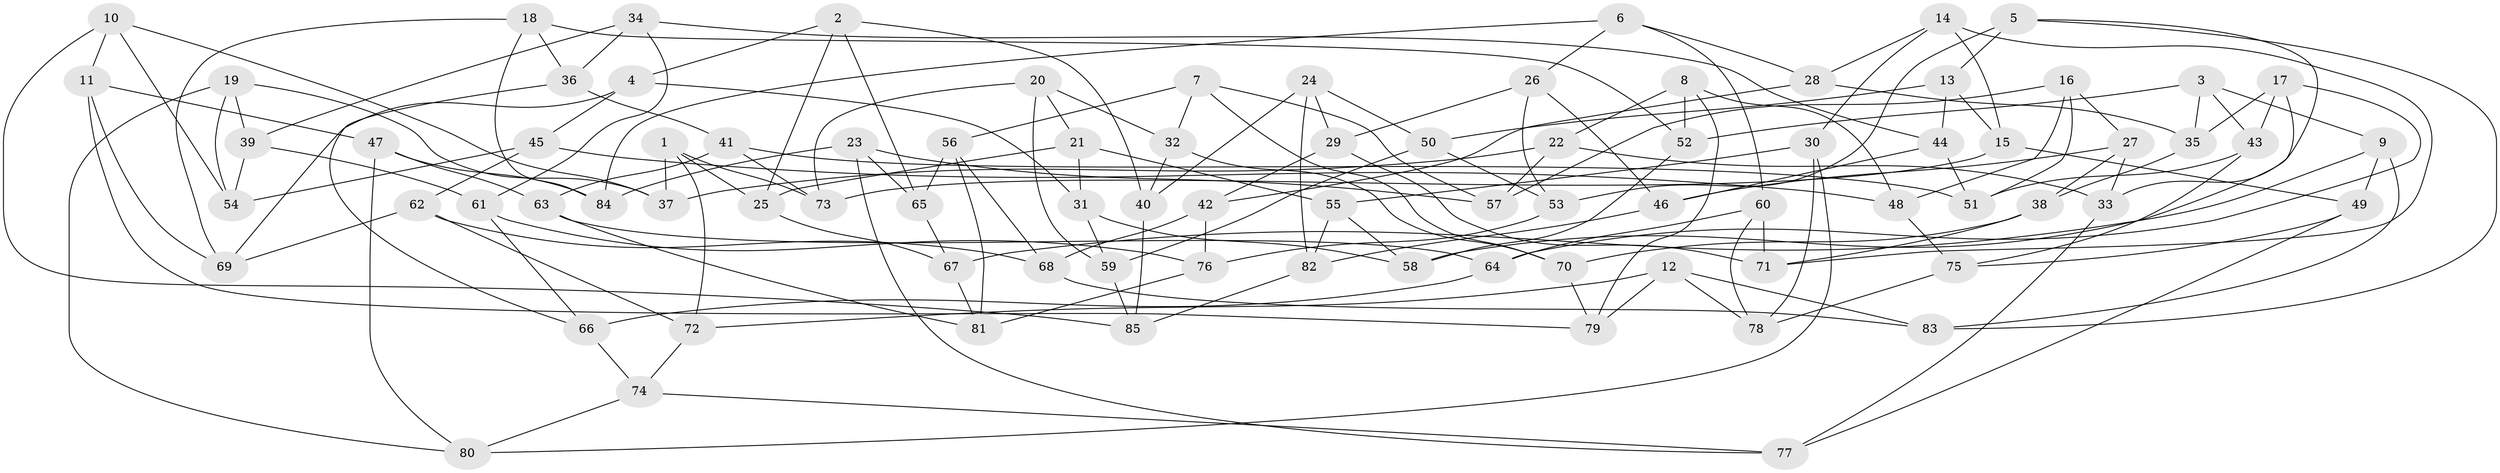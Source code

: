 // coarse degree distribution, {4: 0.559322033898305, 5: 0.1016949152542373, 6: 0.3389830508474576}
// Generated by graph-tools (version 1.1) at 2025/52/02/27/25 19:52:35]
// undirected, 85 vertices, 170 edges
graph export_dot {
graph [start="1"]
  node [color=gray90,style=filled];
  1;
  2;
  3;
  4;
  5;
  6;
  7;
  8;
  9;
  10;
  11;
  12;
  13;
  14;
  15;
  16;
  17;
  18;
  19;
  20;
  21;
  22;
  23;
  24;
  25;
  26;
  27;
  28;
  29;
  30;
  31;
  32;
  33;
  34;
  35;
  36;
  37;
  38;
  39;
  40;
  41;
  42;
  43;
  44;
  45;
  46;
  47;
  48;
  49;
  50;
  51;
  52;
  53;
  54;
  55;
  56;
  57;
  58;
  59;
  60;
  61;
  62;
  63;
  64;
  65;
  66;
  67;
  68;
  69;
  70;
  71;
  72;
  73;
  74;
  75;
  76;
  77;
  78;
  79;
  80;
  81;
  82;
  83;
  84;
  85;
  1 -- 72;
  1 -- 37;
  1 -- 25;
  1 -- 73;
  2 -- 4;
  2 -- 40;
  2 -- 25;
  2 -- 65;
  3 -- 35;
  3 -- 52;
  3 -- 9;
  3 -- 43;
  4 -- 45;
  4 -- 31;
  4 -- 69;
  5 -- 83;
  5 -- 33;
  5 -- 53;
  5 -- 13;
  6 -- 28;
  6 -- 60;
  6 -- 26;
  6 -- 84;
  7 -- 70;
  7 -- 32;
  7 -- 57;
  7 -- 56;
  8 -- 79;
  8 -- 52;
  8 -- 48;
  8 -- 22;
  9 -- 83;
  9 -- 67;
  9 -- 49;
  10 -- 85;
  10 -- 54;
  10 -- 37;
  10 -- 11;
  11 -- 47;
  11 -- 79;
  11 -- 69;
  12 -- 79;
  12 -- 83;
  12 -- 78;
  12 -- 72;
  13 -- 44;
  13 -- 15;
  13 -- 50;
  14 -- 30;
  14 -- 71;
  14 -- 15;
  14 -- 28;
  15 -- 73;
  15 -- 49;
  16 -- 27;
  16 -- 57;
  16 -- 48;
  16 -- 51;
  17 -- 64;
  17 -- 43;
  17 -- 35;
  17 -- 58;
  18 -- 52;
  18 -- 36;
  18 -- 84;
  18 -- 69;
  19 -- 39;
  19 -- 80;
  19 -- 37;
  19 -- 54;
  20 -- 73;
  20 -- 32;
  20 -- 21;
  20 -- 59;
  21 -- 55;
  21 -- 31;
  21 -- 25;
  22 -- 37;
  22 -- 33;
  22 -- 57;
  23 -- 65;
  23 -- 77;
  23 -- 84;
  23 -- 57;
  24 -- 29;
  24 -- 50;
  24 -- 82;
  24 -- 40;
  25 -- 67;
  26 -- 46;
  26 -- 29;
  26 -- 53;
  27 -- 46;
  27 -- 38;
  27 -- 33;
  28 -- 42;
  28 -- 35;
  29 -- 71;
  29 -- 42;
  30 -- 78;
  30 -- 55;
  30 -- 80;
  31 -- 58;
  31 -- 59;
  32 -- 40;
  32 -- 70;
  33 -- 77;
  34 -- 36;
  34 -- 61;
  34 -- 44;
  34 -- 39;
  35 -- 38;
  36 -- 66;
  36 -- 41;
  38 -- 71;
  38 -- 70;
  39 -- 54;
  39 -- 61;
  40 -- 85;
  41 -- 73;
  41 -- 51;
  41 -- 63;
  42 -- 68;
  42 -- 76;
  43 -- 51;
  43 -- 75;
  44 -- 51;
  44 -- 46;
  45 -- 54;
  45 -- 48;
  45 -- 62;
  46 -- 82;
  47 -- 80;
  47 -- 84;
  47 -- 63;
  48 -- 75;
  49 -- 75;
  49 -- 77;
  50 -- 53;
  50 -- 59;
  52 -- 58;
  53 -- 76;
  55 -- 58;
  55 -- 82;
  56 -- 68;
  56 -- 81;
  56 -- 65;
  59 -- 85;
  60 -- 78;
  60 -- 64;
  60 -- 71;
  61 -- 66;
  61 -- 76;
  62 -- 69;
  62 -- 68;
  62 -- 72;
  63 -- 81;
  63 -- 64;
  64 -- 66;
  65 -- 67;
  66 -- 74;
  67 -- 81;
  68 -- 83;
  70 -- 79;
  72 -- 74;
  74 -- 77;
  74 -- 80;
  75 -- 78;
  76 -- 81;
  82 -- 85;
}

